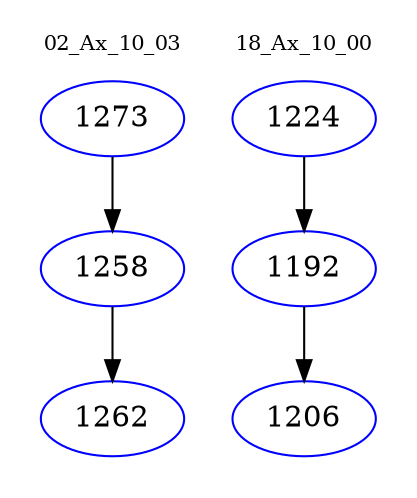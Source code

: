 digraph{
subgraph cluster_0 {
color = white
label = "02_Ax_10_03";
fontsize=10;
T0_1273 [label="1273", color="blue"]
T0_1273 -> T0_1258 [color="black"]
T0_1258 [label="1258", color="blue"]
T0_1258 -> T0_1262 [color="black"]
T0_1262 [label="1262", color="blue"]
}
subgraph cluster_1 {
color = white
label = "18_Ax_10_00";
fontsize=10;
T1_1224 [label="1224", color="blue"]
T1_1224 -> T1_1192 [color="black"]
T1_1192 [label="1192", color="blue"]
T1_1192 -> T1_1206 [color="black"]
T1_1206 [label="1206", color="blue"]
}
}
